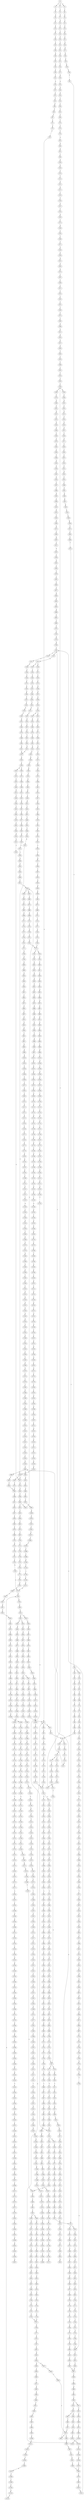 strict digraph  {
	S0 -> S1 [ label = T ];
	S0 -> S2 [ label = C ];
	S0 -> S3 [ label = G ];
	S1 -> S4 [ label = C ];
	S2 -> S5 [ label = T ];
	S3 -> S6 [ label = T ];
	S4 -> S7 [ label = G ];
	S5 -> S8 [ label = G ];
	S6 -> S9 [ label = G ];
	S7 -> S10 [ label = G ];
	S8 -> S11 [ label = C ];
	S9 -> S12 [ label = C ];
	S10 -> S13 [ label = T ];
	S11 -> S14 [ label = G ];
	S12 -> S15 [ label = C ];
	S13 -> S16 [ label = C ];
	S14 -> S17 [ label = G ];
	S15 -> S18 [ label = A ];
	S16 -> S19 [ label = T ];
	S17 -> S20 [ label = C ];
	S18 -> S21 [ label = C ];
	S19 -> S22 [ label = C ];
	S20 -> S23 [ label = C ];
	S21 -> S24 [ label = G ];
	S22 -> S25 [ label = G ];
	S23 -> S26 [ label = T ];
	S24 -> S27 [ label = A ];
	S25 -> S28 [ label = G ];
	S26 -> S29 [ label = G ];
	S27 -> S30 [ label = G ];
	S28 -> S31 [ label = T ];
	S29 -> S32 [ label = T ];
	S30 -> S33 [ label = T ];
	S31 -> S34 [ label = T ];
	S32 -> S35 [ label = G ];
	S33 -> S36 [ label = G ];
	S34 -> S37 [ label = C ];
	S35 -> S38 [ label = C ];
	S36 -> S39 [ label = T ];
	S37 -> S40 [ label = A ];
	S38 -> S41 [ label = T ];
	S39 -> S42 [ label = C ];
	S40 -> S43 [ label = A ];
	S41 -> S44 [ label = A ];
	S42 -> S45 [ label = T ];
	S43 -> S46 [ label = G ];
	S44 -> S47 [ label = C ];
	S45 -> S48 [ label = T ];
	S45 -> S49 [ label = C ];
	S46 -> S50 [ label = A ];
	S47 -> S51 [ label = C ];
	S48 -> S52 [ label = C ];
	S49 -> S53 [ label = C ];
	S50 -> S54 [ label = C ];
	S51 -> S55 [ label = T ];
	S52 -> S56 [ label = G ];
	S53 -> S57 [ label = G ];
	S54 -> S58 [ label = C ];
	S55 -> S59 [ label = G ];
	S56 -> S60 [ label = G ];
	S57 -> S61 [ label = T ];
	S58 -> S62 [ label = T ];
	S59 -> S63 [ label = T ];
	S60 -> S64 [ label = T ];
	S61 -> S65 [ label = T ];
	S62 -> S66 [ label = T ];
	S63 -> S67 [ label = C ];
	S64 -> S68 [ label = C ];
	S65 -> S69 [ label = C ];
	S66 -> S70 [ label = T ];
	S67 -> S71 [ label = C ];
	S68 -> S72 [ label = C ];
	S69 -> S73 [ label = C ];
	S70 -> S74 [ label = T ];
	S71 -> S75 [ label = T ];
	S72 -> S76 [ label = T ];
	S73 -> S77 [ label = T ];
	S74 -> S78 [ label = T ];
	S75 -> S79 [ label = T ];
	S76 -> S80 [ label = T ];
	S77 -> S81 [ label = T ];
	S78 -> S82 [ label = G ];
	S79 -> S83 [ label = G ];
	S80 -> S84 [ label = G ];
	S81 -> S85 [ label = A ];
	S82 -> S86 [ label = A ];
	S83 -> S87 [ label = A ];
	S83 -> S88 [ label = T ];
	S84 -> S89 [ label = A ];
	S85 -> S90 [ label = A ];
	S86 -> S91 [ label = A ];
	S87 -> S92 [ label = A ];
	S88 -> S93 [ label = A ];
	S89 -> S94 [ label = A ];
	S90 -> S95 [ label = A ];
	S91 -> S96 [ label = C ];
	S92 -> S97 [ label = C ];
	S93 -> S98 [ label = G ];
	S94 -> S97 [ label = C ];
	S95 -> S99 [ label = C ];
	S96 -> S100 [ label = A ];
	S97 -> S101 [ label = T ];
	S97 -> S102 [ label = A ];
	S98 -> S103 [ label = G ];
	S99 -> S104 [ label = A ];
	S100 -> S105 [ label = G ];
	S101 -> S106 [ label = T ];
	S102 -> S107 [ label = G ];
	S103 -> S108 [ label = A ];
	S104 -> S109 [ label = G ];
	S105 -> S110 [ label = T ];
	S106 -> S111 [ label = C ];
	S107 -> S112 [ label = G ];
	S108 -> S113 [ label = G ];
	S109 -> S114 [ label = G ];
	S110 -> S115 [ label = T ];
	S111 -> S116 [ label = A ];
	S112 -> S117 [ label = G ];
	S112 -> S118 [ label = T ];
	S113 -> S119 [ label = A ];
	S114 -> S120 [ label = T ];
	S115 -> S121 [ label = G ];
	S116 -> S122 [ label = A ];
	S117 -> S123 [ label = T ];
	S118 -> S124 [ label = C ];
	S119 -> S125 [ label = G ];
	S120 -> S126 [ label = C ];
	S121 -> S127 [ label = A ];
	S122 -> S128 [ label = C ];
	S123 -> S129 [ label = C ];
	S124 -> S130 [ label = C ];
	S125 -> S131 [ label = G ];
	S126 -> S132 [ label = T ];
	S127 -> S133 [ label = C ];
	S128 -> S134 [ label = C ];
	S128 -> S135 [ label = T ];
	S129 -> S136 [ label = C ];
	S130 -> S137 [ label = C ];
	S131 -> S138 [ label = T ];
	S132 -> S139 [ label = C ];
	S133 -> S140 [ label = T ];
	S134 -> S141 [ label = G ];
	S135 -> S142 [ label = G ];
	S136 -> S143 [ label = G ];
	S137 -> S144 [ label = T ];
	S138 -> S145 [ label = C ];
	S139 -> S146 [ label = T ];
	S140 -> S147 [ label = G ];
	S141 -> S148 [ label = G ];
	S142 -> S149 [ label = G ];
	S142 -> S150 [ label = C ];
	S143 -> S151 [ label = C ];
	S144 -> S152 [ label = T ];
	S145 -> S153 [ label = C ];
	S146 -> S154 [ label = C ];
	S147 -> S155 [ label = T ];
	S148 -> S156 [ label = C ];
	S149 -> S157 [ label = C ];
	S150 -> S158 [ label = C ];
	S151 -> S159 [ label = C ];
	S152 -> S160 [ label = C ];
	S153 -> S161 [ label = C ];
	S154 -> S162 [ label = C ];
	S155 -> S163 [ label = A ];
	S156 -> S164 [ label = C ];
	S157 -> S165 [ label = C ];
	S158 -> S166 [ label = C ];
	S159 -> S167 [ label = G ];
	S160 -> S168 [ label = T ];
	S160 -> S169 [ label = G ];
	S161 -> S170 [ label = A ];
	S161 -> S171 [ label = G ];
	S162 -> S172 [ label = G ];
	S163 -> S173 [ label = C ];
	S164 -> S174 [ label = C ];
	S165 -> S175 [ label = C ];
	S166 -> S176 [ label = T ];
	S167 -> S177 [ label = C ];
	S167 -> S178 [ label = G ];
	S168 -> S179 [ label = C ];
	S169 -> S180 [ label = C ];
	S170 -> S181 [ label = G ];
	S171 -> S182 [ label = G ];
	S172 -> S183 [ label = T ];
	S173 -> S184 [ label = A ];
	S174 -> S185 [ label = A ];
	S175 -> S186 [ label = A ];
	S176 -> S187 [ label = A ];
	S177 -> S188 [ label = A ];
	S178 -> S189 [ label = A ];
	S179 -> S190 [ label = G ];
	S180 -> S191 [ label = A ];
	S181 -> S192 [ label = A ];
	S182 -> S193 [ label = A ];
	S183 -> S194 [ label = A ];
	S184 -> S195 [ label = C ];
	S185 -> S196 [ label = G ];
	S186 -> S197 [ label = G ];
	S187 -> S198 [ label = G ];
	S188 -> S199 [ label = C ];
	S189 -> S200 [ label = A ];
	S190 -> S201 [ label = T ];
	S191 -> S202 [ label = C ];
	S192 -> S203 [ label = G ];
	S193 -> S204 [ label = G ];
	S194 -> S205 [ label = C ];
	S195 -> S206 [ label = T ];
	S196 -> S207 [ label = T ];
	S197 -> S208 [ label = G ];
	S198 -> S209 [ label = G ];
	S199 -> S210 [ label = G ];
	S200 -> S211 [ label = C ];
	S201 -> S212 [ label = A ];
	S202 -> S213 [ label = G ];
	S203 -> S214 [ label = C ];
	S204 -> S215 [ label = G ];
	S205 -> S216 [ label = A ];
	S206 -> S217 [ label = T ];
	S207 -> S218 [ label = T ];
	S208 -> S219 [ label = T ];
	S209 -> S220 [ label = T ];
	S210 -> S221 [ label = C ];
	S211 -> S222 [ label = T ];
	S212 -> S223 [ label = C ];
	S213 -> S224 [ label = T ];
	S214 -> S225 [ label = C ];
	S215 -> S226 [ label = C ];
	S216 -> S227 [ label = T ];
	S217 -> S228 [ label = G ];
	S218 -> S229 [ label = G ];
	S219 -> S230 [ label = G ];
	S220 -> S231 [ label = G ];
	S221 -> S232 [ label = G ];
	S222 -> S233 [ label = G ];
	S223 -> S234 [ label = G ];
	S224 -> S235 [ label = G ];
	S225 -> S236 [ label = A ];
	S226 -> S237 [ label = G ];
	S227 -> S238 [ label = G ];
	S228 -> S239 [ label = G ];
	S229 -> S240 [ label = T ];
	S230 -> S241 [ label = C ];
	S230 -> S242 [ label = G ];
	S231 -> S243 [ label = T ];
	S232 -> S244 [ label = C ];
	S233 -> S245 [ label = C ];
	S234 -> S246 [ label = G ];
	S235 -> S247 [ label = G ];
	S236 -> S248 [ label = C ];
	S237 -> S249 [ label = T ];
	S238 -> S250 [ label = G ];
	S239 -> S251 [ label = A ];
	S240 -> S252 [ label = G ];
	S241 -> S253 [ label = G ];
	S242 -> S254 [ label = G ];
	S243 -> S255 [ label = G ];
	S244 -> S256 [ label = A ];
	S245 -> S257 [ label = A ];
	S246 -> S258 [ label = C ];
	S247 -> S259 [ label = C ];
	S248 -> S260 [ label = G ];
	S249 -> S261 [ label = G ];
	S250 -> S262 [ label = C ];
	S251 -> S263 [ label = G ];
	S252 -> S264 [ label = C ];
	S253 -> S265 [ label = C ];
	S254 -> S266 [ label = C ];
	S255 -> S267 [ label = C ];
	S256 -> S268 [ label = G ];
	S257 -> S269 [ label = A ];
	S258 -> S270 [ label = T ];
	S259 -> S271 [ label = G ];
	S260 -> S272 [ label = G ];
	S261 -> S273 [ label = G ];
	S262 -> S274 [ label = G ];
	S263 -> S275 [ label = A ];
	S264 -> S276 [ label = G ];
	S265 -> S277 [ label = G ];
	S266 -> S278 [ label = T ];
	S267 -> S279 [ label = G ];
	S268 -> S280 [ label = C ];
	S269 -> S281 [ label = C ];
	S270 -> S282 [ label = A ];
	S271 -> S283 [ label = T ];
	S272 -> S284 [ label = T ];
	S273 -> S285 [ label = T ];
	S274 -> S286 [ label = C ];
	S275 -> S287 [ label = C ];
	S276 -> S288 [ label = T ];
	S277 -> S289 [ label = T ];
	S278 -> S290 [ label = T ];
	S279 -> S291 [ label = T ];
	S280 -> S292 [ label = C ];
	S281 -> S293 [ label = C ];
	S282 -> S294 [ label = C ];
	S283 -> S295 [ label = C ];
	S284 -> S296 [ label = T ];
	S285 -> S297 [ label = A ];
	S286 -> S298 [ label = C ];
	S287 -> S299 [ label = C ];
	S288 -> S300 [ label = C ];
	S289 -> S301 [ label = C ];
	S290 -> S302 [ label = C ];
	S291 -> S303 [ label = C ];
	S292 -> S304 [ label = G ];
	S293 -> S305 [ label = A ];
	S294 -> S306 [ label = T ];
	S295 -> S307 [ label = C ];
	S296 -> S308 [ label = A ];
	S297 -> S309 [ label = T ];
	S298 -> S310 [ label = C ];
	S299 -> S311 [ label = C ];
	S300 -> S312 [ label = G ];
	S301 -> S313 [ label = G ];
	S302 -> S314 [ label = G ];
	S303 -> S315 [ label = G ];
	S304 -> S316 [ label = G ];
	S305 -> S317 [ label = G ];
	S306 -> S318 [ label = G ];
	S307 -> S319 [ label = C ];
	S308 -> S320 [ label = C ];
	S309 -> S321 [ label = G ];
	S310 -> S322 [ label = C ];
	S311 -> S323 [ label = C ];
	S312 -> S324 [ label = A ];
	S313 -> S325 [ label = T ];
	S314 -> S326 [ label = A ];
	S315 -> S324 [ label = A ];
	S316 -> S327 [ label = C ];
	S316 -> S328 [ label = T ];
	S317 -> S329 [ label = A ];
	S318 -> S330 [ label = G ];
	S319 -> S331 [ label = C ];
	S320 -> S332 [ label = T ];
	S321 -> S333 [ label = A ];
	S322 -> S334 [ label = C ];
	S323 -> S335 [ label = C ];
	S324 -> S336 [ label = A ];
	S325 -> S337 [ label = G ];
	S326 -> S338 [ label = A ];
	S327 -> S339 [ label = A ];
	S328 -> S340 [ label = G ];
	S329 -> S341 [ label = A ];
	S330 -> S342 [ label = T ];
	S331 -> S343 [ label = A ];
	S332 -> S344 [ label = G ];
	S333 -> S345 [ label = G ];
	S334 -> S346 [ label = A ];
	S335 -> S347 [ label = C ];
	S336 -> S348 [ label = C ];
	S337 -> S349 [ label = C ];
	S338 -> S350 [ label = C ];
	S339 -> S351 [ label = C ];
	S340 -> S352 [ label = G ];
	S341 -> S353 [ label = C ];
	S342 -> S354 [ label = G ];
	S343 -> S355 [ label = C ];
	S344 -> S356 [ label = C ];
	S345 -> S357 [ label = C ];
	S346 -> S358 [ label = C ];
	S347 -> S359 [ label = T ];
	S348 -> S360 [ label = C ];
	S348 -> S361 [ label = A ];
	S349 -> S362 [ label = A ];
	S350 -> S363 [ label = A ];
	S351 -> S364 [ label = T ];
	S352 -> S365 [ label = A ];
	S353 -> S366 [ label = A ];
	S354 -> S367 [ label = C ];
	S355 -> S368 [ label = T ];
	S356 -> S369 [ label = A ];
	S357 -> S370 [ label = G ];
	S358 -> S371 [ label = T ];
	S359 -> S372 [ label = T ];
	S360 -> S373 [ label = T ];
	S361 -> S374 [ label = C ];
	S362 -> S375 [ label = T ];
	S363 -> S376 [ label = C ];
	S364 -> S377 [ label = T ];
	S365 -> S378 [ label = A ];
	S366 -> S379 [ label = G ];
	S367 -> S380 [ label = T ];
	S368 -> S381 [ label = T ];
	S369 -> S382 [ label = G ];
	S370 -> S383 [ label = G ];
	S371 -> S384 [ label = T ];
	S372 -> S385 [ label = C ];
	S373 -> S386 [ label = T ];
	S374 -> S387 [ label = C ];
	S375 -> S388 [ label = C ];
	S376 -> S389 [ label = G ];
	S377 -> S390 [ label = C ];
	S378 -> S391 [ label = G ];
	S379 -> S392 [ label = C ];
	S380 -> S393 [ label = A ];
	S381 -> S394 [ label = G ];
	S382 -> S395 [ label = A ];
	S383 -> S396 [ label = T ];
	S384 -> S397 [ label = T ];
	S385 -> S398 [ label = A ];
	S386 -> S399 [ label = C ];
	S387 -> S400 [ label = C ];
	S388 -> S401 [ label = C ];
	S389 -> S402 [ label = C ];
	S390 -> S403 [ label = A ];
	S391 -> S404 [ label = A ];
	S392 -> S405 [ label = C ];
	S393 -> S406 [ label = C ];
	S394 -> S407 [ label = A ];
	S395 -> S408 [ label = C ];
	S396 -> S409 [ label = C ];
	S397 -> S410 [ label = A ];
	S398 -> S411 [ label = G ];
	S399 -> S412 [ label = G ];
	S400 -> S413 [ label = G ];
	S401 -> S414 [ label = G ];
	S402 -> S415 [ label = G ];
	S403 -> S416 [ label = G ];
	S404 -> S417 [ label = A ];
	S405 -> S418 [ label = G ];
	S406 -> S419 [ label = T ];
	S407 -> S420 [ label = G ];
	S408 -> S421 [ label = G ];
	S409 -> S422 [ label = G ];
	S410 -> S423 [ label = G ];
	S411 -> S424 [ label = A ];
	S412 -> S425 [ label = T ];
	S413 -> S426 [ label = T ];
	S414 -> S427 [ label = C ];
	S415 -> S428 [ label = C ];
	S416 -> S429 [ label = C ];
	S417 -> S430 [ label = C ];
	S418 -> S431 [ label = T ];
	S419 -> S432 [ label = G ];
	S420 -> S433 [ label = C ];
	S421 -> S434 [ label = G ];
	S422 -> S435 [ label = C ];
	S423 -> S436 [ label = C ];
	S424 -> S437 [ label = G ];
	S425 -> S438 [ label = A ];
	S426 -> S439 [ label = A ];
	S427 -> S440 [ label = A ];
	S428 -> S441 [ label = A ];
	S429 -> S442 [ label = C ];
	S430 -> S443 [ label = G ];
	S431 -> S444 [ label = C ];
	S432 -> S445 [ label = T ];
	S433 -> S446 [ label = C ];
	S434 -> S447 [ label = A ];
	S435 -> S448 [ label = A ];
	S436 -> S449 [ label = C ];
	S437 -> S450 [ label = G ];
	S438 -> S451 [ label = C ];
	S439 -> S452 [ label = C ];
	S440 -> S453 [ label = C ];
	S441 -> S454 [ label = C ];
	S442 -> S455 [ label = G ];
	S443 -> S456 [ label = G ];
	S444 -> S457 [ label = C ];
	S445 -> S458 [ label = A ];
	S446 -> S459 [ label = G ];
	S447 -> S460 [ label = C ];
	S448 -> S461 [ label = C ];
	S449 -> S462 [ label = G ];
	S450 -> S463 [ label = T ];
	S451 -> S464 [ label = T ];
	S452 -> S465 [ label = G ];
	S453 -> S466 [ label = G ];
	S454 -> S467 [ label = G ];
	S455 -> S468 [ label = C ];
	S456 -> S469 [ label = C ];
	S457 -> S470 [ label = T ];
	S458 -> S471 [ label = A ];
	S459 -> S472 [ label = C ];
	S460 -> S473 [ label = A ];
	S461 -> S474 [ label = G ];
	S462 -> S475 [ label = T ];
	S463 -> S476 [ label = C ];
	S464 -> S477 [ label = T ];
	S465 -> S478 [ label = T ];
	S466 -> S479 [ label = T ];
	S467 -> S480 [ label = T ];
	S468 -> S481 [ label = C ];
	S469 -> S482 [ label = A ];
	S470 -> S483 [ label = C ];
	S471 -> S484 [ label = C ];
	S472 -> S485 [ label = C ];
	S473 -> S486 [ label = C ];
	S474 -> S487 [ label = C ];
	S475 -> S488 [ label = C ];
	S476 -> S489 [ label = C ];
	S477 -> S490 [ label = C ];
	S478 -> S491 [ label = C ];
	S479 -> S492 [ label = C ];
	S480 -> S493 [ label = C ];
	S481 -> S494 [ label = C ];
	S482 -> S495 [ label = C ];
	S483 -> S496 [ label = T ];
	S484 -> S497 [ label = A ];
	S485 -> S498 [ label = C ];
	S486 -> S499 [ label = A ];
	S487 -> S500 [ label = G ];
	S488 -> S501 [ label = C ];
	S489 -> S502 [ label = C ];
	S490 -> S503 [ label = A ];
	S491 -> S504 [ label = C ];
	S492 -> S505 [ label = G ];
	S493 -> S506 [ label = C ];
	S494 -> S507 [ label = C ];
	S495 -> S508 [ label = C ];
	S495 -> S509 [ label = T ];
	S496 -> S510 [ label = G ];
	S497 -> S511 [ label = C ];
	S498 -> S512 [ label = C ];
	S499 -> S513 [ label = C ];
	S500 -> S514 [ label = C ];
	S501 -> S515 [ label = C ];
	S502 -> S516 [ label = T ];
	S503 -> S517 [ label = A ];
	S504 -> S518 [ label = A ];
	S505 -> S519 [ label = A ];
	S506 -> S520 [ label = A ];
	S507 -> S521 [ label = T ];
	S508 -> S522 [ label = G ];
	S509 -> S523 [ label = G ];
	S510 -> S524 [ label = T ];
	S511 -> S525 [ label = A ];
	S512 -> S521 [ label = T ];
	S513 -> S526 [ label = C ];
	S514 -> S527 [ label = G ];
	S515 -> S528 [ label = A ];
	S516 -> S529 [ label = T ];
	S517 -> S530 [ label = G ];
	S518 -> S531 [ label = G ];
	S519 -> S532 [ label = G ];
	S520 -> S533 [ label = G ];
	S521 -> S534 [ label = T ];
	S521 -> S535 [ label = C ];
	S522 -> S536 [ label = G ];
	S523 -> S537 [ label = G ];
	S524 -> S538 [ label = C ];
	S525 -> S539 [ label = C ];
	S526 -> S540 [ label = T ];
	S527 -> S541 [ label = G ];
	S528 -> S542 [ label = C ];
	S529 -> S160 [ label = C ];
	S530 -> S543 [ label = C ];
	S531 -> S544 [ label = C ];
	S532 -> S545 [ label = C ];
	S533 -> S546 [ label = C ];
	S534 -> S547 [ label = C ];
	S535 -> S548 [ label = C ];
	S536 -> S549 [ label = G ];
	S537 -> S550 [ label = G ];
	S538 -> S551 [ label = G ];
	S539 -> S552 [ label = G ];
	S540 -> S553 [ label = C ];
	S541 -> S554 [ label = C ];
	S542 -> S555 [ label = C ];
	S543 -> S556 [ label = G ];
	S544 -> S557 [ label = G ];
	S545 -> S558 [ label = G ];
	S546 -> S559 [ label = T ];
	S546 -> S557 [ label = G ];
	S547 -> S560 [ label = A ];
	S548 -> S561 [ label = A ];
	S549 -> S562 [ label = A ];
	S550 -> S563 [ label = A ];
	S551 -> S564 [ label = T ];
	S552 -> S565 [ label = C ];
	S553 -> S566 [ label = T ];
	S554 -> S567 [ label = T ];
	S555 -> S568 [ label = A ];
	S556 -> S569 [ label = A ];
	S557 -> S570 [ label = A ];
	S558 -> S571 [ label = A ];
	S559 -> S572 [ label = T ];
	S560 -> S573 [ label = C ];
	S561 -> S574 [ label = C ];
	S562 -> S575 [ label = A ];
	S563 -> S576 [ label = A ];
	S564 -> S577 [ label = G ];
	S565 -> S578 [ label = T ];
	S566 -> S579 [ label = A ];
	S567 -> S580 [ label = G ];
	S568 -> S581 [ label = C ];
	S569 -> S582 [ label = G ];
	S570 -> S583 [ label = G ];
	S571 -> S584 [ label = G ];
	S572 -> S585 [ label = C ];
	S573 -> S586 [ label = G ];
	S574 -> S587 [ label = C ];
	S575 -> S588 [ label = T ];
	S576 -> S589 [ label = C ];
	S577 -> S590 [ label = G ];
	S578 -> S591 [ label = C ];
	S579 -> S592 [ label = G ];
	S580 -> S593 [ label = G ];
	S581 -> S594 [ label = C ];
	S582 -> S595 [ label = T ];
	S583 -> S596 [ label = T ];
	S584 -> S597 [ label = T ];
	S585 -> S598 [ label = A ];
	S586 -> S599 [ label = C ];
	S587 -> S600 [ label = C ];
	S588 -> S601 [ label = T ];
	S589 -> S602 [ label = T ];
	S590 -> S603 [ label = T ];
	S591 -> S604 [ label = C ];
	S592 -> S605 [ label = A ];
	S593 -> S606 [ label = A ];
	S594 -> S607 [ label = G ];
	S595 -> S608 [ label = C ];
	S596 -> S609 [ label = C ];
	S597 -> S610 [ label = C ];
	S598 -> S611 [ label = C ];
	S599 -> S612 [ label = T ];
	S600 -> S613 [ label = G ];
	S601 -> S614 [ label = G ];
	S602 -> S615 [ label = G ];
	S603 -> S616 [ label = A ];
	S604 -> S617 [ label = T ];
	S605 -> S618 [ label = A ];
	S606 -> S619 [ label = A ];
	S607 -> S620 [ label = A ];
	S608 -> S621 [ label = C ];
	S609 -> S622 [ label = C ];
	S609 -> S623 [ label = T ];
	S610 -> S624 [ label = G ];
	S611 -> S625 [ label = G ];
	S612 -> S626 [ label = C ];
	S613 -> S627 [ label = C ];
	S614 -> S628 [ label = A ];
	S615 -> S629 [ label = G ];
	S617 -> S630 [ label = A ];
	S618 -> S631 [ label = C ];
	S619 -> S632 [ label = T ];
	S620 -> S633 [ label = T ];
	S621 -> S634 [ label = C ];
	S622 -> S634 [ label = C ];
	S623 -> S635 [ label = C ];
	S624 -> S636 [ label = A ];
	S625 -> S637 [ label = C ];
	S626 -> S638 [ label = C ];
	S627 -> S639 [ label = C ];
	S628 -> S640 [ label = A ];
	S629 -> S641 [ label = A ];
	S630 -> S642 [ label = G ];
	S631 -> S643 [ label = G ];
	S632 -> S644 [ label = G ];
	S633 -> S645 [ label = C ];
	S634 -> S646 [ label = T ];
	S634 -> S647 [ label = G ];
	S635 -> S648 [ label = G ];
	S636 -> S649 [ label = A ];
	S637 -> S650 [ label = C ];
	S638 -> S651 [ label = G ];
	S639 -> S652 [ label = G ];
	S640 -> S653 [ label = C ];
	S641 -> S654 [ label = C ];
	S642 -> S655 [ label = A ];
	S643 -> S656 [ label = A ];
	S644 -> S657 [ label = G ];
	S645 -> S658 [ label = G ];
	S646 -> S659 [ label = C ];
	S647 -> S660 [ label = C ];
	S648 -> S661 [ label = T ];
	S649 -> S662 [ label = C ];
	S650 -> S663 [ label = C ];
	S651 -> S664 [ label = G ];
	S652 -> S665 [ label = G ];
	S653 -> S666 [ label = C ];
	S654 -> S667 [ label = C ];
	S655 -> S668 [ label = A ];
	S656 -> S669 [ label = G ];
	S657 -> S670 [ label = G ];
	S658 -> S671 [ label = G ];
	S659 -> S672 [ label = C ];
	S660 -> S673 [ label = C ];
	S661 -> S674 [ label = C ];
	S662 -> S675 [ label = C ];
	S663 -> S676 [ label = T ];
	S664 -> S677 [ label = T ];
	S665 -> S678 [ label = T ];
	S666 -> S679 [ label = C ];
	S667 -> S680 [ label = C ];
	S668 -> S681 [ label = C ];
	S669 -> S682 [ label = G ];
	S670 -> S683 [ label = G ];
	S671 -> S684 [ label = T ];
	S672 -> S685 [ label = G ];
	S673 -> S686 [ label = T ];
	S674 -> S687 [ label = T ];
	S675 -> S688 [ label = T ];
	S676 -> S689 [ label = T ];
	S677 -> S690 [ label = T ];
	S678 -> S691 [ label = C ];
	S679 -> S692 [ label = G ];
	S680 -> S693 [ label = G ];
	S681 -> S694 [ label = T ];
	S682 -> S695 [ label = T ];
	S683 -> S696 [ label = T ];
	S684 -> S697 [ label = T ];
	S685 -> S698 [ label = G ];
	S686 -> S699 [ label = G ];
	S687 -> S700 [ label = G ];
	S688 -> S701 [ label = G ];
	S689 -> S702 [ label = C ];
	S690 -> S703 [ label = G ];
	S691 -> S704 [ label = C ];
	S692 -> S705 [ label = T ];
	S693 -> S706 [ label = T ];
	S694 -> S707 [ label = T ];
	S695 -> S708 [ label = G ];
	S696 -> S709 [ label = C ];
	S697 -> S710 [ label = C ];
	S698 -> S711 [ label = T ];
	S699 -> S712 [ label = T ];
	S700 -> S713 [ label = T ];
	S701 -> S714 [ label = T ];
	S702 -> S715 [ label = A ];
	S703 -> S716 [ label = C ];
	S704 -> S717 [ label = C ];
	S705 -> S718 [ label = C ];
	S706 -> S719 [ label = C ];
	S707 -> S720 [ label = C ];
	S708 -> S721 [ label = T ];
	S709 -> S722 [ label = C ];
	S710 -> S723 [ label = C ];
	S711 -> S724 [ label = C ];
	S712 -> S725 [ label = C ];
	S713 -> S726 [ label = T ];
	S714 -> S727 [ label = C ];
	S715 -> S728 [ label = T ];
	S716 -> S729 [ label = A ];
	S717 -> S730 [ label = A ];
	S718 -> S731 [ label = T ];
	S719 -> S732 [ label = T ];
	S720 -> S733 [ label = A ];
	S721 -> S734 [ label = C ];
	S722 -> S735 [ label = G ];
	S723 -> S736 [ label = A ];
	S724 -> S737 [ label = T ];
	S725 -> S738 [ label = G ];
	S726 -> S739 [ label = C ];
	S727 -> S740 [ label = G ];
	S728 -> S741 [ label = C ];
	S729 -> S742 [ label = C ];
	S730 -> S743 [ label = G ];
	S731 -> S744 [ label = C ];
	S732 -> S745 [ label = C ];
	S733 -> S746 [ label = A ];
	S734 -> S747 [ label = C ];
	S735 -> S748 [ label = C ];
	S736 -> S749 [ label = G ];
	S737 -> S750 [ label = G ];
	S738 -> S751 [ label = C ];
	S739 -> S752 [ label = C ];
	S740 -> S753 [ label = C ];
	S741 -> S754 [ label = C ];
	S742 -> S755 [ label = T ];
	S743 -> S756 [ label = T ];
	S744 -> S757 [ label = G ];
	S745 -> S757 [ label = G ];
	S746 -> S128 [ label = C ];
	S747 -> S758 [ label = C ];
	S748 -> S759 [ label = C ];
	S749 -> S760 [ label = T ];
	S750 -> S761 [ label = G ];
	S751 -> S762 [ label = G ];
	S752 -> S763 [ label = G ];
	S753 -> S764 [ label = G ];
	S754 -> S765 [ label = A ];
	S755 -> S766 [ label = G ];
	S756 -> S767 [ label = G ];
	S757 -> S768 [ label = G ];
	S758 -> S769 [ label = T ];
	S759 -> S167 [ label = G ];
	S760 -> S770 [ label = G ];
	S761 -> S771 [ label = A ];
	S762 -> S772 [ label = C ];
	S763 -> S773 [ label = T ];
	S764 -> S772 [ label = C ];
	S765 -> S774 [ label = G ];
	S766 -> S775 [ label = G ];
	S767 -> S776 [ label = G ];
	S768 -> S777 [ label = C ];
	S769 -> S778 [ label = G ];
	S770 -> S779 [ label = G ];
	S771 -> S780 [ label = G ];
	S772 -> S781 [ label = G ];
	S772 -> S782 [ label = A ];
	S773 -> S783 [ label = G ];
	S774 -> S784 [ label = A ];
	S775 -> S785 [ label = T ];
	S776 -> S786 [ label = T ];
	S777 -> S787 [ label = A ];
	S778 -> S788 [ label = T ];
	S779 -> S789 [ label = T ];
	S780 -> S790 [ label = G ];
	S781 -> S791 [ label = A ];
	S782 -> S792 [ label = A ];
	S783 -> S793 [ label = G ];
	S784 -> S794 [ label = A ];
	S785 -> S795 [ label = C ];
	S786 -> S796 [ label = C ];
	S787 -> S797 [ label = C ];
	S788 -> S798 [ label = C ];
	S789 -> S799 [ label = C ];
	S790 -> S800 [ label = G ];
	S791 -> S801 [ label = G ];
	S792 -> S802 [ label = C ];
	S793 -> S803 [ label = C ];
	S794 -> S804 [ label = C ];
	S795 -> S805 [ label = G ];
	S796 -> S806 [ label = G ];
	S797 -> S807 [ label = C ];
	S798 -> S808 [ label = C ];
	S799 -> S806 [ label = G ];
	S800 -> S809 [ label = T ];
	S801 -> S810 [ label = C ];
	S802 -> S811 [ label = C ];
	S803 -> S812 [ label = C ];
	S804 -> S813 [ label = C ];
	S805 -> S814 [ label = T ];
	S806 -> S815 [ label = T ];
	S807 -> S816 [ label = G ];
	S808 -> S817 [ label = T ];
	S809 -> S818 [ label = G ];
	S810 -> S819 [ label = A ];
	S811 -> S820 [ label = C ];
	S812 -> S821 [ label = C ];
	S813 -> S822 [ label = A ];
	S813 -> S823 [ label = G ];
	S814 -> S824 [ label = C ];
	S815 -> S825 [ label = C ];
	S816 -> S826 [ label = A ];
	S817 -> S827 [ label = A ];
	S818 -> S828 [ label = T ];
	S819 -> S829 [ label = G ];
	S820 -> S830 [ label = G ];
	S821 -> S831 [ label = G ];
	S822 -> S832 [ label = G ];
	S822 -> S833 [ label = C ];
	S823 -> S834 [ label = G ];
	S824 -> S835 [ label = C ];
	S825 -> S836 [ label = C ];
	S826 -> S837 [ label = G ];
	S826 -> S838 [ label = A ];
	S827 -> S839 [ label = C ];
	S828 -> S840 [ label = T ];
	S829 -> S841 [ label = T ];
	S830 -> S842 [ label = T ];
	S831 -> S843 [ label = T ];
	S832 -> S844 [ label = A ];
	S833 -> S845 [ label = C ];
	S834 -> S846 [ label = A ];
	S835 -> S847 [ label = G ];
	S836 -> S847 [ label = G ];
	S837 -> S848 [ label = T ];
	S838 -> S849 [ label = T ];
	S839 -> S850 [ label = T ];
	S840 -> S851 [ label = C ];
	S841 -> S852 [ label = G ];
	S842 -> S853 [ label = A ];
	S843 -> S854 [ label = C ];
	S844 -> S855 [ label = C ];
	S845 -> S856 [ label = A ];
	S846 -> S857 [ label = C ];
	S847 -> S858 [ label = T ];
	S848 -> S859 [ label = C ];
	S849 -> S860 [ label = G ];
	S850 -> S861 [ label = A ];
	S851 -> S862 [ label = C ];
	S852 -> S863 [ label = C ];
	S853 -> S864 [ label = C ];
	S854 -> S865 [ label = C ];
	S855 -> S866 [ label = T ];
	S856 -> S867 [ label = C ];
	S857 -> S868 [ label = G ];
	S858 -> S869 [ label = C ];
	S859 -> S870 [ label = C ];
	S860 -> S871 [ label = T ];
	S861 -> S872 [ label = C ];
	S862 -> S873 [ label = A ];
	S863 -> S874 [ label = A ];
	S864 -> S875 [ label = A ];
	S865 -> S876 [ label = A ];
	S866 -> S877 [ label = C ];
	S867 -> S878 [ label = C ];
	S868 -> S879 [ label = C ];
	S869 -> S880 [ label = A ];
	S870 -> S881 [ label = A ];
	S870 -> S882 [ label = T ];
	S871 -> S883 [ label = A ];
	S872 -> S884 [ label = C ];
	S873 -> S885 [ label = G ];
	S874 -> S886 [ label = A ];
	S875 -> S887 [ label = G ];
	S876 -> S888 [ label = G ];
	S877 -> S889 [ label = C ];
	S878 -> S890 [ label = C ];
	S879 -> S891 [ label = C ];
	S880 -> S892 [ label = C ];
	S881 -> S893 [ label = G ];
	S882 -> S894 [ label = C ];
	S883 -> S895 [ label = G ];
	S884 -> S896 [ label = A ];
	S885 -> S897 [ label = C ];
	S886 -> S898 [ label = C ];
	S887 -> S899 [ label = C ];
	S888 -> S900 [ label = T ];
	S889 -> S901 [ label = C ];
	S890 -> S902 [ label = C ];
	S891 -> S903 [ label = C ];
	S892 -> S904 [ label = C ];
	S893 -> S905 [ label = T ];
	S893 -> S906 [ label = C ];
	S894 -> S907 [ label = G ];
	S895 -> S908 [ label = T ];
	S896 -> S909 [ label = G ];
	S897 -> S910 [ label = A ];
	S898 -> S911 [ label = A ];
	S899 -> S912 [ label = A ];
	S900 -> S913 [ label = A ];
	S901 -> S914 [ label = A ];
	S902 -> S915 [ label = T ];
	S903 -> S916 [ label = A ];
	S904 -> S917 [ label = C ];
	S904 -> S918 [ label = G ];
	S905 -> S919 [ label = A ];
	S906 -> S920 [ label = T ];
	S907 -> S921 [ label = A ];
	S908 -> S922 [ label = T ];
	S909 -> S923 [ label = G ];
	S910 -> S924 [ label = G ];
	S911 -> S925 [ label = G ];
	S912 -> S926 [ label = G ];
	S913 -> S927 [ label = G ];
	S914 -> S928 [ label = T ];
	S915 -> S929 [ label = T ];
	S916 -> S930 [ label = T ];
	S917 -> S931 [ label = T ];
	S918 -> S932 [ label = A ];
	S919 -> S933 [ label = G ];
	S920 -> S934 [ label = T ];
	S921 -> S935 [ label = A ];
	S922 -> S936 [ label = T ];
	S923 -> S937 [ label = A ];
	S924 -> S938 [ label = A ];
	S925 -> S939 [ label = C ];
	S926 -> S940 [ label = G ];
	S927 -> S941 [ label = C ];
	S928 -> S942 [ label = C ];
	S929 -> S943 [ label = C ];
	S930 -> S944 [ label = C ];
	S931 -> S945 [ label = G ];
	S932 -> S946 [ label = A ];
	S932 -> S947 [ label = G ];
	S933 -> S948 [ label = G ];
	S934 -> S585 [ label = C ];
	S935 -> S949 [ label = C ];
	S936 -> S950 [ label = C ];
	S937 -> S951 [ label = G ];
	S938 -> S952 [ label = T ];
	S939 -> S953 [ label = T ];
	S940 -> S954 [ label = T ];
	S941 -> S955 [ label = T ];
	S942 -> S956 [ label = T ];
	S943 -> S957 [ label = C ];
	S943 -> S958 [ label = G ];
	S944 -> S959 [ label = G ];
	S945 -> S960 [ label = T ];
	S946 -> S961 [ label = T ];
	S947 -> S962 [ label = T ];
	S948 -> S963 [ label = G ];
	S949 -> S964 [ label = T ];
	S950 -> S965 [ label = A ];
	S951 -> S966 [ label = A ];
	S952 -> S967 [ label = A ];
	S953 -> S968 [ label = A ];
	S954 -> S969 [ label = G ];
	S955 -> S970 [ label = C ];
	S956 -> S971 [ label = G ];
	S957 -> S972 [ label = T ];
	S958 -> S973 [ label = A ];
	S959 -> S974 [ label = T ];
	S960 -> S975 [ label = C ];
	S961 -> S976 [ label = C ];
	S962 -> S977 [ label = C ];
	S963 -> S978 [ label = T ];
	S964 -> S979 [ label = T ];
	S965 -> S980 [ label = C ];
	S966 -> S981 [ label = G ];
	S967 -> S982 [ label = A ];
	S968 -> S983 [ label = C ];
	S969 -> S984 [ label = C ];
	S970 -> S985 [ label = C ];
	S971 -> S986 [ label = C ];
	S972 -> S987 [ label = G ];
	S973 -> S988 [ label = T ];
	S974 -> S989 [ label = C ];
	S975 -> S990 [ label = C ];
	S976 -> S991 [ label = C ];
	S977 -> S870 [ label = C ];
	S978 -> S992 [ label = C ];
	S979 -> S993 [ label = C ];
	S980 -> S994 [ label = T ];
	S981 -> S995 [ label = T ];
	S982 -> S996 [ label = A ];
	S983 -> S997 [ label = G ];
	S984 -> S998 [ label = A ];
	S985 -> S999 [ label = A ];
	S986 -> S1000 [ label = C ];
	S987 -> S1001 [ label = T ];
	S988 -> S1002 [ label = C ];
	S989 -> S1003 [ label = C ];
	S990 -> S1004 [ label = T ];
	S991 -> S1005 [ label = T ];
	S992 -> S1006 [ label = A ];
	S993 -> S1007 [ label = A ];
	S994 -> S1008 [ label = C ];
	S995 -> S1009 [ label = C ];
	S996 -> S1010 [ label = A ];
	S997 -> S1011 [ label = A ];
	S998 -> S1012 [ label = C ];
	S999 -> S1013 [ label = C ];
	S1000 -> S1014 [ label = A ];
	S1001 -> S1015 [ label = C ];
	S1002 -> S1016 [ label = G ];
	S1003 -> S1017 [ label = T ];
	S1004 -> S1018 [ label = T ];
	S1005 -> S1019 [ label = C ];
	S1006 -> S1020 [ label = C ];
	S1007 -> S1021 [ label = A ];
	S1008 -> S1022 [ label = C ];
	S1009 -> S1023 [ label = A ];
	S1010 -> S1024 [ label = A ];
	S1011 -> S1025 [ label = G ];
	S1012 -> S1026 [ label = G ];
	S1013 -> S1027 [ label = C ];
	S1014 -> S1028 [ label = G ];
	S1015 -> S1029 [ label = C ];
	S1016 -> S1030 [ label = T ];
	S1017 -> S1031 [ label = C ];
	S1018 -> S83 [ label = G ];
	S1019 -> S1032 [ label = G ];
	S1020 -> S1033 [ label = T ];
	S1021 -> S128 [ label = C ];
	S1022 -> S1034 [ label = T ];
	S1023 -> S1035 [ label = G ];
	S1024 -> S1036 [ label = C ];
	S1025 -> S1037 [ label = A ];
	S1026 -> S1038 [ label = C ];
	S1027 -> S1039 [ label = G ];
	S1028 -> S1040 [ label = T ];
	S1029 -> S1041 [ label = T ];
	S1030 -> S1042 [ label = T ];
	S1031 -> S1043 [ label = T ];
	S1032 -> S1044 [ label = A ];
	S1033 -> S1045 [ label = C ];
	S1034 -> S1046 [ label = T ];
	S1035 -> S1047 [ label = G ];
	S1036 -> S1048 [ label = T ];
	S1037 -> S1049 [ label = A ];
	S1038 -> S1050 [ label = G ];
	S1039 -> S1051 [ label = G ];
	S1040 -> S1052 [ label = C ];
	S1041 -> S1053 [ label = T ];
	S1042 -> S1054 [ label = T ];
	S1043 -> S1055 [ label = T ];
	S1044 -> S1056 [ label = A ];
	S1045 -> S1057 [ label = G ];
	S1046 -> S1058 [ label = T ];
	S1047 -> S1059 [ label = A ];
	S1048 -> S1060 [ label = T ];
	S1049 -> S1061 [ label = C ];
	S1050 -> S1062 [ label = G ];
	S1051 -> S1063 [ label = A ];
	S1052 -> S1064 [ label = G ];
	S1053 -> S83 [ label = G ];
	S1054 -> S1065 [ label = G ];
	S1055 -> S1066 [ label = C ];
	S1056 -> S1067 [ label = C ];
	S1057 -> S1068 [ label = C ];
	S1058 -> S1069 [ label = C ];
	S1059 -> S1070 [ label = C ];
	S1060 -> S1071 [ label = T ];
	S1061 -> S1072 [ label = T ];
	S1062 -> S1073 [ label = T ];
	S1063 -> S1074 [ label = C ];
	S1064 -> S1075 [ label = T ];
	S1065 -> S1076 [ label = T ];
	S1066 -> S1077 [ label = T ];
	S1067 -> S964 [ label = T ];
	S1068 -> S1078 [ label = T ];
	S1069 -> S1079 [ label = A ];
	S1070 -> S1080 [ label = C ];
	S1071 -> S1081 [ label = G ];
	S1072 -> S1082 [ label = G ];
	S1073 -> S1083 [ label = G ];
	S1074 -> S1084 [ label = G ];
	S1075 -> S1085 [ label = A ];
	S1076 -> S1086 [ label = A ];
	S1077 -> S1087 [ label = C ];
	S1078 -> S1088 [ label = T ];
	S1079 -> S1089 [ label = T ];
	S1080 -> S1090 [ label = A ];
	S1081 -> S1091 [ label = C ];
	S1082 -> S1092 [ label = G ];
	S1083 -> S1093 [ label = C ];
	S1084 -> S1094 [ label = T ];
	S1085 -> S1095 [ label = A ];
	S1086 -> S1096 [ label = G ];
	S1087 -> S1097 [ label = G ];
	S1088 -> S1098 [ label = C ];
	S1089 -> S1099 [ label = C ];
	S1090 -> S1100 [ label = G ];
	S1091 -> S1101 [ label = C ];
	S1092 -> S1102 [ label = C ];
	S1093 -> S1103 [ label = C ];
	S1094 -> S1104 [ label = C ];
	S1095 -> S1105 [ label = G ];
	S1096 -> S1106 [ label = G ];
	S1097 -> S1107 [ label = G ];
	S1098 -> S1108 [ label = A ];
	S1099 -> S1109 [ label = C ];
	S1100 -> S1110 [ label = T ];
	S1101 -> S1111 [ label = G ];
	S1102 -> S1112 [ label = G ];
	S1103 -> S1113 [ label = G ];
	S1104 -> S1114 [ label = G ];
	S1105 -> S1115 [ label = A ];
	S1106 -> S1116 [ label = A ];
	S1107 -> S1117 [ label = A ];
	S1108 -> S1118 [ label = T ];
	S1109 -> S1119 [ label = A ];
	S1110 -> S1120 [ label = C ];
	S1111 -> S1121 [ label = T ];
	S1112 -> S1122 [ label = C ];
	S1113 -> S1123 [ label = C ];
	S1114 -> S1124 [ label = T ];
	S1115 -> S1125 [ label = C ];
	S1116 -> S1126 [ label = A ];
	S1117 -> S1127 [ label = G ];
	S1118 -> S1128 [ label = C ];
	S1119 -> S1129 [ label = G ];
	S1120 -> S1130 [ label = T ];
	S1121 -> S1131 [ label = A ];
	S1122 -> S1132 [ label = A ];
	S1123 -> S1133 [ label = A ];
	S1124 -> S1134 [ label = G ];
	S1125 -> S1135 [ label = G ];
	S1126 -> S1136 [ label = A ];
	S1127 -> S1137 [ label = A ];
	S1128 -> S1138 [ label = C ];
	S1129 -> S784 [ label = A ];
	S1130 -> S1139 [ label = C ];
	S1131 -> S1140 [ label = G ];
	S1132 -> S1141 [ label = G ];
	S1133 -> S1142 [ label = A ];
	S1134 -> S1143 [ label = A ];
	S1135 -> S1144 [ label = G ];
	S1136 -> S1145 [ label = G ];
	S1137 -> S1146 [ label = G ];
	S1138 -> S1147 [ label = A ];
	S1139 -> S1148 [ label = T ];
	S1140 -> S1149 [ label = C ];
	S1141 -> S1150 [ label = C ];
	S1142 -> S1151 [ label = C ];
	S1143 -> S1152 [ label = C ];
	S1144 -> S1153 [ label = C ];
	S1145 -> S1154 [ label = G ];
	S1146 -> S1155 [ label = G ];
	S1147 -> S774 [ label = G ];
	S1148 -> S1156 [ label = G ];
	S1149 -> S1157 [ label = C ];
	S1150 -> S1158 [ label = G ];
	S1151 -> S1159 [ label = C ];
	S1152 -> S1160 [ label = C ];
	S1153 -> S1161 [ label = T ];
	S1154 -> S1162 [ label = T ];
	S1155 -> S1163 [ label = T ];
	S1156 -> S1164 [ label = T ];
	S1157 -> S1165 [ label = G ];
	S1158 -> S1166 [ label = G ];
	S1159 -> S1167 [ label = A ];
	S1160 -> S1168 [ label = G ];
	S1161 -> S1169 [ label = C ];
	S1162 -> S1170 [ label = C ];
	S1163 -> S1171 [ label = C ];
	S1164 -> S1172 [ label = A ];
	S1165 -> S1173 [ label = G ];
	S1166 -> S1174 [ label = G ];
	S1167 -> S1175 [ label = G ];
	S1168 -> S1176 [ label = G ];
	S1169 -> S1177 [ label = T ];
	S1170 -> S1178 [ label = C ];
	S1171 -> S153 [ label = C ];
	S1173 -> S1179 [ label = T ];
	S1174 -> S1180 [ label = T ];
	S1175 -> S1181 [ label = T ];
	S1176 -> S1182 [ label = T ];
	S1177 -> S1183 [ label = C ];
	S1178 -> S1184 [ label = C ];
	S1179 -> S1185 [ label = G ];
	S1180 -> S1186 [ label = G ];
	S1181 -> S1187 [ label = C ];
	S1182 -> S1188 [ label = C ];
	S1183 -> S1189 [ label = G ];
	S1184 -> S1190 [ label = G ];
	S1185 -> S1191 [ label = A ];
	S1186 -> S1192 [ label = C ];
	S1187 -> S1193 [ label = G ];
	S1188 -> S1194 [ label = G ];
	S1189 -> S1195 [ label = A ];
	S1190 -> S1196 [ label = A ];
	S1191 -> S1197 [ label = C ];
	S1192 -> S1198 [ label = C ];
	S1193 -> S1199 [ label = C ];
	S1194 -> S1200 [ label = C ];
	S1195 -> S1201 [ label = A ];
	S1196 -> S1202 [ label = A ];
	S1197 -> S1203 [ label = G ];
	S1198 -> S1204 [ label = G ];
	S1199 -> S1205 [ label = G ];
	S1200 -> S1206 [ label = G ];
	S1201 -> S1207 [ label = G ];
	S1202 -> S1208 [ label = G ];
	S1203 -> S1209 [ label = T ];
	S1204 -> S1210 [ label = C ];
	S1205 -> S1211 [ label = C ];
	S1206 -> S1212 [ label = T ];
	S1207 -> S1213 [ label = T ];
	S1208 -> S1214 [ label = T ];
	S1209 -> S1215 [ label = G ];
	S1210 -> S1216 [ label = C ];
	S1211 -> S1217 [ label = A ];
	S1212 -> S1218 [ label = A ];
	S1213 -> S1219 [ label = C ];
	S1214 -> S1220 [ label = C ];
	S1215 -> S1221 [ label = G ];
	S1216 -> S1222 [ label = G ];
	S1217 -> S1223 [ label = G ];
	S1218 -> S1224 [ label = G ];
	S1219 -> S1225 [ label = G ];
	S1220 -> S1226 [ label = G ];
	S1221 -> S1227 [ label = G ];
	S1222 -> S1228 [ label = G ];
	S1223 -> S1229 [ label = C ];
	S1224 -> S1230 [ label = C ];
	S1225 -> S1231 [ label = C ];
	S1226 -> S1232 [ label = A ];
	S1227 -> S1233 [ label = T ];
	S1228 -> S1234 [ label = T ];
	S1229 -> S1235 [ label = C ];
	S1230 -> S1236 [ label = C ];
	S1231 -> S1237 [ label = G ];
	S1232 -> S1238 [ label = G ];
	S1233 -> S1239 [ label = A ];
	S1234 -> S1240 [ label = G ];
	S1235 -> S304 [ label = G ];
	S1236 -> S1241 [ label = G ];
	S1237 -> S1242 [ label = G ];
	S1238 -> S1243 [ label = G ];
	S1239 -> S1244 [ label = C ];
	S1240 -> S1245 [ label = G ];
	S1241 -> S1246 [ label = C ];
	S1242 -> S1247 [ label = C ];
	S1243 -> S1248 [ label = T ];
	S1244 -> S1249 [ label = T ];
	S1245 -> S1250 [ label = T ];
	S1246 -> S1251 [ label = T ];
	S1247 -> S1252 [ label = T ];
	S1248 -> S1253 [ label = A ];
	S1249 -> S1254 [ label = A ];
	S1250 -> S1255 [ label = G ];
	S1251 -> S1256 [ label = G ];
	S1252 -> S1257 [ label = A ];
	S1253 -> S1258 [ label = T ];
	S1254 -> S1259 [ label = T ];
	S1255 -> S1260 [ label = G ];
	S1256 -> S1261 [ label = G ];
	S1257 -> S1262 [ label = T ];
	S1258 -> S1263 [ label = A ];
	S1259 -> S1264 [ label = T ];
	S1260 -> S1265 [ label = A ];
	S1261 -> S1266 [ label = A ];
	S1262 -> S1267 [ label = A ];
	S1263 -> S1268 [ label = A ];
	S1264 -> S1269 [ label = G ];
	S1265 -> S1270 [ label = A ];
	S1266 -> S1271 [ label = A ];
	S1267 -> S1272 [ label = G ];
	S1268 -> S1273 [ label = G ];
	S1269 -> S1274 [ label = G ];
	S1270 -> S1275 [ label = C ];
	S1271 -> S1276 [ label = G ];
	S1272 -> S1277 [ label = T ];
	S1273 -> S1278 [ label = T ];
	S1274 -> S1279 [ label = A ];
	S1275 -> S1280 [ label = C ];
	S1276 -> S1281 [ label = A ];
	S1277 -> S1282 [ label = A ];
	S1278 -> S1283 [ label = C ];
	S1279 -> S1284 [ label = A ];
	S1280 -> S1285 [ label = T ];
	S1281 -> S1286 [ label = A ];
	S1282 -> S1287 [ label = G ];
	S1283 -> S1288 [ label = G ];
	S1284 -> S1289 [ label = C ];
	S1285 -> S1290 [ label = C ];
	S1286 -> S1291 [ label = C ];
	S1287 -> S1292 [ label = C ];
	S1288 -> S1293 [ label = T ];
	S1289 -> S1294 [ label = G ];
	S1290 -> S1295 [ label = G ];
	S1291 -> S443 [ label = G ];
	S1292 -> S1296 [ label = C ];
	S1293 -> S1297 [ label = G ];
	S1294 -> S1298 [ label = G ];
	S1295 -> S1299 [ label = G ];
	S1296 -> S1300 [ label = G ];
	S1297 -> S1301 [ label = G ];
	S1298 -> S1302 [ label = T ];
	S1299 -> S1303 [ label = C ];
	S1300 -> S1304 [ label = A ];
	S1301 -> S1305 [ label = T ];
	S1302 -> S1306 [ label = A ];
	S1303 -> S1307 [ label = A ];
	S1304 -> S1308 [ label = A ];
	S1305 -> S1309 [ label = A ];
	S1306 -> S1310 [ label = C ];
	S1307 -> S1311 [ label = C ];
	S1308 -> S1312 [ label = A ];
	S1309 -> S1313 [ label = C ];
	S1310 -> S1314 [ label = G ];
	S1311 -> S1315 [ label = G ];
	S1312 -> S1316 [ label = C ];
	S1313 -> S1317 [ label = C ];
	S1314 -> S1318 [ label = A ];
	S1315 -> S1319 [ label = C ];
	S1316 -> S1320 [ label = C ];
	S1317 -> S1321 [ label = G ];
	S1318 -> S1322 [ label = A ];
	S1319 -> S1323 [ label = G ];
	S1320 -> S1324 [ label = C ];
	S1321 -> S1325 [ label = G ];
	S1322 -> S1326 [ label = G ];
	S1323 -> S1327 [ label = C ];
	S1324 -> S1328 [ label = C ];
	S1325 -> S1329 [ label = T ];
	S1326 -> S1330 [ label = A ];
	S1327 -> S1331 [ label = G ];
	S1328 -> S1332 [ label = G ];
	S1329 -> S1333 [ label = G ];
	S1330 -> S1334 [ label = A ];
	S1331 -> S1335 [ label = C ];
	S1332 -> S1336 [ label = A ];
	S1333 -> S1337 [ label = G ];
	S1334 -> S1338 [ label = G ];
	S1335 -> S1339 [ label = G ];
	S1336 -> S1340 [ label = C ];
	S1337 -> S1341 [ label = T ];
	S1338 -> S1342 [ label = T ];
	S1339 -> S1343 [ label = T ];
	S1340 -> S1344 [ label = T ];
	S1341 -> S1345 [ label = T ];
	S1342 -> S1346 [ label = G ];
	S1343 -> S1347 [ label = C ];
	S1344 -> S1348 [ label = A ];
	S1345 -> S1349 [ label = A ];
	S1346 -> S1350 [ label = T ];
	S1347 -> S1351 [ label = G ];
	S1348 -> S1352 [ label = G ];
	S1349 -> S1353 [ label = G ];
	S1350 -> S1354 [ label = C ];
	S1351 -> S1355 [ label = A ];
	S1352 -> S1356 [ label = A ];
	S1353 -> S1357 [ label = A ];
	S1354 -> S1358 [ label = C ];
	S1355 -> S1359 [ label = C ];
	S1356 -> S1360 [ label = A ];
	S1357 -> S1361 [ label = A ];
	S1358 -> S1362 [ label = T ];
	S1359 -> S1363 [ label = G ];
	S1360 -> S1364 [ label = T ];
	S1361 -> S1365 [ label = G ];
	S1362 -> S1366 [ label = G ];
	S1363 -> S1367 [ label = C ];
	S1364 -> S1368 [ label = C ];
	S1365 -> S1369 [ label = G ];
	S1366 -> S1370 [ label = G ];
	S1367 -> S1371 [ label = G ];
	S1368 -> S1372 [ label = G ];
	S1369 -> S1373 [ label = G ];
	S1370 -> S1374 [ label = C ];
	S1371 -> S1375 [ label = C ];
	S1372 -> S1376 [ label = G ];
	S1373 -> S1377 [ label = G ];
	S1374 -> S1378 [ label = C ];
	S1375 -> S1379 [ label = C ];
	S1376 -> S1380 [ label = G ];
	S1377 -> S1381 [ label = G ];
	S1378 -> S1382 [ label = T ];
	S1379 -> S1383 [ label = T ];
	S1380 -> S1384 [ label = T ];
	S1381 -> S1385 [ label = T ];
	S1382 -> S1386 [ label = G ];
	S1383 -> S1387 [ label = C ];
	S1384 -> S1388 [ label = A ];
	S1385 -> S1389 [ label = C ];
	S1386 -> S1390 [ label = G ];
	S1387 -> S1391 [ label = G ];
	S1388 -> S1392 [ label = T ];
	S1389 -> S1393 [ label = C ];
	S1390 -> S1394 [ label = G ];
	S1391 -> S1395 [ label = G ];
	S1392 -> S1396 [ label = C ];
	S1393 -> S1397 [ label = G ];
	S1394 -> S1398 [ label = T ];
	S1395 -> S1399 [ label = G ];
	S1396 -> S1400 [ label = C ];
	S1397 -> S1401 [ label = T ];
	S1398 -> S1402 [ label = C ];
	S1399 -> S1403 [ label = C ];
	S1400 -> S1404 [ label = C ];
	S1401 -> S1405 [ label = C ];
	S1402 -> S1406 [ label = C ];
	S1403 -> S1407 [ label = T ];
	S1404 -> S1408 [ label = G ];
	S1405 -> S1409 [ label = G ];
	S1406 -> S1410 [ label = C ];
	S1407 -> S1411 [ label = C ];
	S1408 -> S1412 [ label = A ];
	S1409 -> S1413 [ label = G ];
	S1410 -> S1414 [ label = G ];
	S1411 -> S1415 [ label = A ];
	S1412 -> S1416 [ label = A ];
	S1413 -> S1417 [ label = A ];
	S1414 -> S1418 [ label = A ];
	S1415 -> S1419 [ label = C ];
	S1416 -> S1420 [ label = A ];
	S1417 -> S1421 [ label = A ];
	S1418 -> S1422 [ label = G ];
	S1419 -> S1423 [ label = G ];
	S1420 -> S1424 [ label = G ];
	S1421 -> S1425 [ label = C ];
	S1422 -> S1426 [ label = T ];
	S1423 -> S1427 [ label = T ];
	S1424 -> S1428 [ label = T ];
	S1425 -> S1429 [ label = T ];
	S1426 -> S1430 [ label = C ];
	S1427 -> S1431 [ label = C ];
	S1428 -> S1432 [ label = G ];
	S1429 -> S1433 [ label = A ];
	S1430 -> S1434 [ label = C ];
	S1431 -> S1435 [ label = C ];
	S1432 -> S1436 [ label = T ];
	S1433 -> S1437 [ label = C ];
	S1434 -> S1438 [ label = A ];
	S1435 -> S1439 [ label = A ];
	S1436 -> S1440 [ label = C ];
	S1437 -> S1441 [ label = A ];
	S1438 -> S893 [ label = G ];
	S1439 -> S1442 [ label = G ];
	S1440 -> S1443 [ label = G ];
	S1441 -> S1444 [ label = A ];
	S1442 -> S546 [ label = C ];
	S1443 -> S1445 [ label = T ];
	S1444 -> S1446 [ label = C ];
	S1445 -> S1447 [ label = C ];
	S1446 -> S1448 [ label = G ];
	S1447 -> S1449 [ label = G ];
	S1448 -> S1450 [ label = A ];
	S1449 -> S1451 [ label = G ];
	S1450 -> S1452 [ label = A ];
	S1451 -> S1453 [ label = A ];
	S1452 -> S1454 [ label = A ];
	S1453 -> S1455 [ label = A ];
	S1454 -> S1456 [ label = A ];
	S1455 -> S1457 [ label = C ];
	S1456 -> S1458 [ label = C ];
	S1457 -> S1459 [ label = A ];
	S1458 -> S1460 [ label = A ];
	S1459 -> S1461 [ label = G ];
	S1460 -> S1462 [ label = G ];
	S1461 -> S1463 [ label = G ];
	S1462 -> S1464 [ label = A ];
	S1463 -> S1465 [ label = A ];
	S1464 -> S1466 [ label = A ];
	S1465 -> S1467 [ label = A ];
	S1466 -> S1468 [ label = G ];
	S1467 -> S1469 [ label = T ];
	S1468 -> S1470 [ label = G ];
	S1469 -> S1471 [ label = A ];
	S1470 -> S1472 [ label = G ];
	S1471 -> S1473 [ label = G ];
	S1472 -> S1474 [ label = G ];
	S1473 -> S1475 [ label = T ];
	S1474 -> S1476 [ label = T ];
	S1475 -> S1477 [ label = C ];
	S1476 -> S1478 [ label = C ];
	S1477 -> S1479 [ label = T ];
	S1478 -> S1480 [ label = T ];
	S1479 -> S1481 [ label = C ];
	S1480 -> S1482 [ label = C ];
	S1481 -> S1483 [ label = T ];
	S1482 -> S1484 [ label = T ];
	S1483 -> S1485 [ label = C ];
	S1484 -> S1486 [ label = C ];
	S1485 -> S1487 [ label = T ];
	S1486 -> S1488 [ label = G ];
	S1487 -> S1489 [ label = G ];
	S1488 -> S1490 [ label = T ];
	S1489 -> S1491 [ label = A ];
	S1490 -> S1492 [ label = G ];
	S1491 -> S1493 [ label = G ];
	S1492 -> S1494 [ label = G ];
	S1493 -> S1495 [ label = T ];
	S1494 -> S1496 [ label = T ];
	S1495 -> S1497 [ label = A ];
	S1496 -> S1498 [ label = A ];
}
